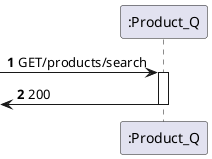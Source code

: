 @startuml
'https://plantuml.com/sequence-diagram

autonumber

participant ":Product_Q" as pro

-> pro: GET/products/search
activate pro
[<- pro: 200
deactivate pro

@enduml